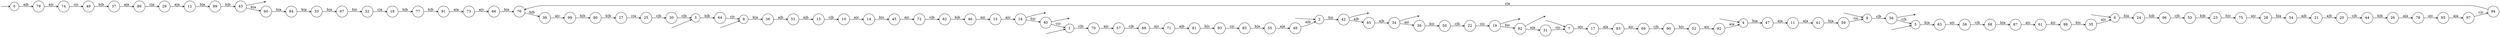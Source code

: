 digraph
{
  vcsn_context = "lat<letterset<char_letters(abc)>, letterset<char_letters(abc)>>, b"
  rankdir = LR
  edge [arrowhead = vee, arrowsize = .6]
  {
    node [shape = point, width = 0]
    I0
    I1
    I2
    I3
    I4
    I5
    I6
    I7
    I8
    I9
    F16
    F19
    F34
    F40
    F42
    F43
    F56
    F82
  }
  {
    node [shape = circle, style = rounded, width = 0.5]
    0
    1
    2
    3
    4
    5
    6
    7
    8
    9
    10
    11
    12
    13
    14
    15
    16
    17
    18
    19
    20
    21
    22
    23
    24
    25
    26
    27
    28
    29
    30
    31
    32
    33
    34
    35
    36
    37
    38
    39
    40
    41
    42
    43
    44
    45
    46
    47
    48
    49
    50
    51
    52
    53
    54
    55
    56
    57
    58
    59
    60
    61
    62
    63
    64
    65
    66
    67
    68
    69
    70
    71
    72
    73
    74
    75
    76
    77
    78
    79
    80
    81
    82
    83
    84
    85
    86
    87
    88
    89
    90
    91
    92
    93
    94
    95
    96
    97
    98
    99
  }
  I0 -> 0
  I1 -> 1
  I2 -> 2
  I3 -> 3
  I4 -> 4
  I5 -> 5
  I6 -> 6
  I7 -> 7
  I8 -> 8
  I9 -> 9
  0 -> 79 [label = "a|b"]
  1 -> 70 [label = "c|b"]
  2 -> 42 [label = "b|c"]
  3 -> 64 [label = "b|b"]
  4 -> 47 [label = "b|a"]
  5 -> 63 [label = "b|a"]
  6 -> 24 [label = "b|a"]
  7 -> 17 [label = "a|c"]
  8 -> 56 [label = "c|b"]
  9 -> 36 [label = "b|a"]
  10 -> 14 [label = "a|c"]
  11 -> 41 [label = "a|a"]
  12 -> 89 [label = "b|a"]
  13 -> 10 [label = "c|b"]
  14 -> 45 [label = "b|c"]
  15 -> 16 [label = "a|c"]
  16 -> F16
  16 -> 40 [label = "b|c"]
  17 -> 83 [label = "a|a"]
  18 -> 77 [label = "b|b"]
  19 -> F19
  19 -> 82 [label = "b|c"]
  20 -> 44 [label = "c|b"]
  21 -> 20 [label = "a|b"]
  22 -> 19 [label = "c|c"]
  23 -> 75 [label = "b|c"]
  24 -> 96 [label = "b|b"]
  25 -> 30 [label = "c|b"]
  26 -> 78 [label = "a|a"]
  27 -> 25 [label = "c|a"]
  28 -> 54 [label = "b|a"]
  29 -> 12 [label = "a|a"]
  30 -> 3 [label = "c|b"]
  31 -> 7 [label = "c|c"]
  32 -> 18 [label = "c|a"]
  33 -> 67 [label = "b|a"]
  34 -> F34
  34 -> 39 [label = "a|c"]
  35 -> 6 [label = "a|c"]
  36 -> 51 [label = "a|b"]
  37 -> 86 [label = "a|a"]
  38 -> 99 [label = "a|c"]
  39 -> 50 [label = "b|c"]
  40 -> F40
  40 -> 1 [label = "c|c"]
  41 -> 59 [label = "b|a"]
  42 -> F42
  42 -> 65 [label = "a|b"]
  43 -> F43
  43 -> 60 [label = "b|a"]
  44 -> 26 [label = "b|b"]
  45 -> 72 [label = "a|c"]
  46 -> 15 [label = "a|c"]
  47 -> 11 [label = "a|a"]
  48 -> 2 [label = "a|b"]
  49 -> 37 [label = "b|b"]
  50 -> 22 [label = "c|b"]
  51 -> 13 [label = "a|b"]
  52 -> 92 [label = "a|c"]
  53 -> 23 [label = "b|b"]
  54 -> 21 [label = "a|b"]
  55 -> 48 [label = "a|a"]
  56 -> F56
  56 -> 5 [label = "c|b"]
  57 -> 88 [label = "c|b"]
  58 -> 68 [label = "c|b"]
  59 -> 8 [label = "c|c"]
  60 -> 84 [label = "b|a"]
  61 -> 98 [label = "a|c"]
  62 -> 46 [label = "b|b"]
  63 -> 58 [label = "a|c"]
  64 -> 9 [label = "c|c"]
  65 -> 34 [label = "a|b"]
  66 -> 76 [label = "b|a"]
  67 -> 32 [label = "b|c"]
  68 -> 87 [label = "b|a"]
  69 -> 90 [label = "c|b"]
  70 -> 57 [label = "a|c"]
  71 -> 81 [label = "a|b"]
  72 -> 62 [label = "c|b"]
  73 -> 66 [label = "a|c"]
  74 -> 49 [label = "c|c"]
  75 -> 28 [label = "a|c"]
  76 -> 38 [label = "b|b"]
  77 -> 91 [label = "b|b"]
  78 -> 95 [label = "a|c"]
  79 -> 74 [label = "a|c"]
  80 -> 27 [label = "b|b"]
  81 -> 93 [label = "b|c"]
  82 -> F82
  82 -> 31 [label = "a|a"]
  83 -> 69 [label = "a|c"]
  84 -> 33 [label = "b|a"]
  85 -> 55 [label = "b|a"]
  86 -> 29 [label = "c|a"]
  87 -> 61 [label = "a|c"]
  88 -> 71 [label = "a|c"]
  89 -> 43 [label = "b|b"]
  90 -> 52 [label = "b|c"]
  91 -> 73 [label = "a|a"]
  92 -> 4 [label = "a|a"]
  93 -> 85 [label = "c|c"]
  94 -> 76 [label = "c|a"]
  95 -> 97 [label = "a|a"]
  96 -> 53 [label = "c|b"]
  97 -> 94 [label = "c|c"]
  98 -> 35 [label = "b|c"]
  99 -> 80 [label = "b|b"]
}
